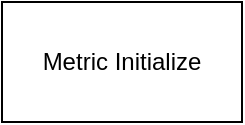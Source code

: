 <mxfile version="24.1.0" type="github">
  <diagram name="Page-1" id="mNy4JjWyKzZCUvFRvfHq">
    <mxGraphModel dx="1020" dy="1373" grid="1" gridSize="10" guides="1" tooltips="1" connect="1" arrows="1" fold="1" page="1" pageScale="1" pageWidth="850" pageHeight="1100" math="0" shadow="0">
      <root>
        <mxCell id="0" />
        <mxCell id="1" parent="0" />
        <mxCell id="05li4m3X1VEegUcsMrDj-1" value="Metric Initialize" style="rounded=0;whiteSpace=wrap;html=1;" vertex="1" parent="1">
          <mxGeometry x="80" y="270" width="120" height="60" as="geometry" />
        </mxCell>
      </root>
    </mxGraphModel>
  </diagram>
</mxfile>
